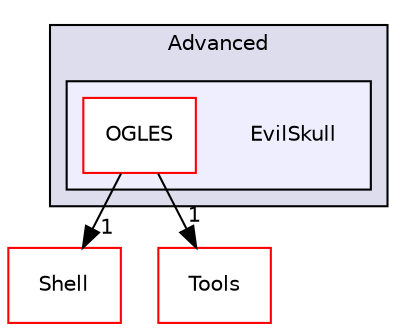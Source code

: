 digraph "PVR/SDK_3.4/Examples/Advanced/EvilSkull" {
  compound=true
  node [ fontsize="10", fontname="Helvetica"];
  edge [ labelfontsize="10", labelfontname="Helvetica"];
  subgraph clusterdir_3311445bd4425c20b6c3fe25c066f270 {
    graph [ bgcolor="#ddddee", pencolor="black", label="Advanced" fontname="Helvetica", fontsize="10", URL="dir_3311445bd4425c20b6c3fe25c066f270.html"]
  subgraph clusterdir_91e666a5577b214602567db27765b93a {
    graph [ bgcolor="#eeeeff", pencolor="black", label="" URL="dir_91e666a5577b214602567db27765b93a.html"];
    dir_91e666a5577b214602567db27765b93a [shape=plaintext label="EvilSkull"];
    dir_1fc11a9b25b9624ec61dd8fe1f56ecea [shape=box label="OGLES" color="red" fillcolor="white" style="filled" URL="dir_1fc11a9b25b9624ec61dd8fe1f56ecea.html"];
  }
  }
  dir_de41955a66a331b990d60d5323117a97 [shape=box label="Shell" fillcolor="white" style="filled" color="red" URL="dir_de41955a66a331b990d60d5323117a97.html"];
  dir_5222bd6691dac9df766f8a52293393a2 [shape=box label="Tools" fillcolor="white" style="filled" color="red" URL="dir_5222bd6691dac9df766f8a52293393a2.html"];
  dir_1fc11a9b25b9624ec61dd8fe1f56ecea->dir_de41955a66a331b990d60d5323117a97 [headlabel="1", labeldistance=1.5 headhref="dir_000792_000133.html"];
  dir_1fc11a9b25b9624ec61dd8fe1f56ecea->dir_5222bd6691dac9df766f8a52293393a2 [headlabel="1", labeldistance=1.5 headhref="dir_000792_001762.html"];
}
